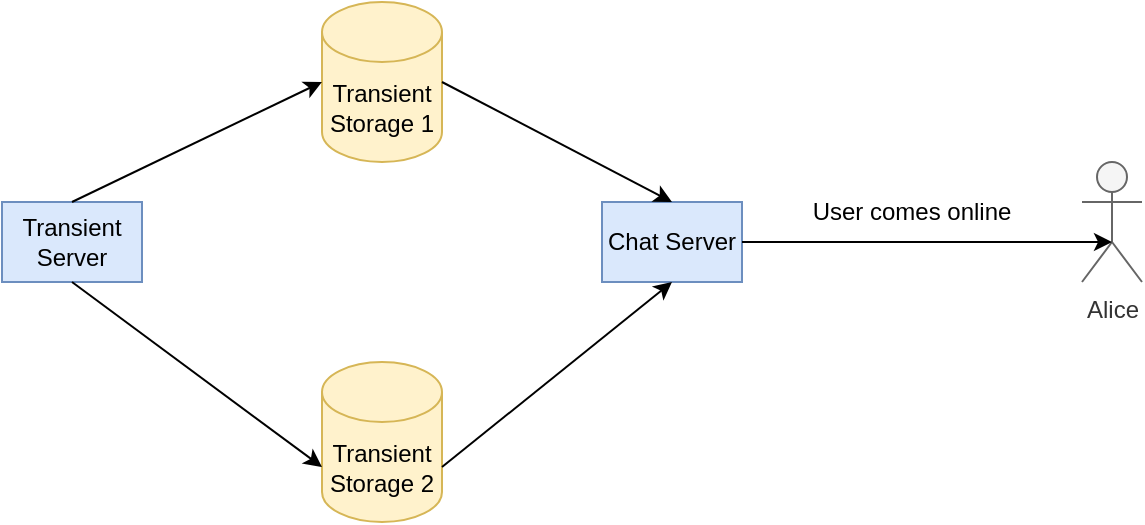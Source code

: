 <mxfile version="15.5.9" type="github">
  <diagram id="FXji6WVXrqAA5cYy3U6J" name="Page-1">
    <mxGraphModel dx="782" dy="392" grid="1" gridSize="10" guides="1" tooltips="1" connect="1" arrows="1" fold="1" page="1" pageScale="1" pageWidth="850" pageHeight="1100" math="0" shadow="0">
      <root>
        <mxCell id="0" />
        <mxCell id="1" parent="0" />
        <mxCell id="m-s2n8BCU-IRSLtXHgnn-1" value="Transient Server" style="rounded=0;whiteSpace=wrap;html=1;fillColor=#dae8fc;strokeColor=#6c8ebf;" vertex="1" parent="1">
          <mxGeometry x="140" y="120" width="70" height="40" as="geometry" />
        </mxCell>
        <mxCell id="m-s2n8BCU-IRSLtXHgnn-2" value="Chat Server" style="rounded=0;whiteSpace=wrap;html=1;fillColor=#dae8fc;strokeColor=#6c8ebf;" vertex="1" parent="1">
          <mxGeometry x="440" y="120" width="70" height="40" as="geometry" />
        </mxCell>
        <mxCell id="m-s2n8BCU-IRSLtXHgnn-3" value="Transient Storage 1" style="shape=cylinder3;whiteSpace=wrap;html=1;boundedLbl=1;backgroundOutline=1;size=15;fillColor=#fff2cc;strokeColor=#d6b656;" vertex="1" parent="1">
          <mxGeometry x="300" y="20" width="60" height="80" as="geometry" />
        </mxCell>
        <mxCell id="m-s2n8BCU-IRSLtXHgnn-4" value="Transient Storage 2" style="shape=cylinder3;whiteSpace=wrap;html=1;boundedLbl=1;backgroundOutline=1;size=15;fillColor=#fff2cc;strokeColor=#d6b656;" vertex="1" parent="1">
          <mxGeometry x="300" y="200" width="60" height="80" as="geometry" />
        </mxCell>
        <mxCell id="m-s2n8BCU-IRSLtXHgnn-5" value="" style="endArrow=classic;html=1;rounded=0;exitX=0.5;exitY=0;exitDx=0;exitDy=0;entryX=0;entryY=0.5;entryDx=0;entryDy=0;entryPerimeter=0;" edge="1" parent="1" source="m-s2n8BCU-IRSLtXHgnn-1" target="m-s2n8BCU-IRSLtXHgnn-3">
          <mxGeometry width="50" height="50" relative="1" as="geometry">
            <mxPoint x="370" y="230" as="sourcePoint" />
            <mxPoint x="420" y="180" as="targetPoint" />
          </mxGeometry>
        </mxCell>
        <mxCell id="m-s2n8BCU-IRSLtXHgnn-6" value="" style="endArrow=classic;html=1;rounded=0;exitX=0.5;exitY=1;exitDx=0;exitDy=0;entryX=0;entryY=0;entryDx=0;entryDy=52.5;entryPerimeter=0;" edge="1" parent="1" source="m-s2n8BCU-IRSLtXHgnn-1" target="m-s2n8BCU-IRSLtXHgnn-4">
          <mxGeometry width="50" height="50" relative="1" as="geometry">
            <mxPoint x="185" y="130" as="sourcePoint" />
            <mxPoint x="310" y="70" as="targetPoint" />
          </mxGeometry>
        </mxCell>
        <mxCell id="m-s2n8BCU-IRSLtXHgnn-7" value="" style="endArrow=classic;html=1;rounded=0;exitX=1;exitY=0;exitDx=0;exitDy=52.5;entryX=0.5;entryY=1;entryDx=0;entryDy=0;exitPerimeter=0;" edge="1" parent="1" source="m-s2n8BCU-IRSLtXHgnn-4" target="m-s2n8BCU-IRSLtXHgnn-2">
          <mxGeometry width="50" height="50" relative="1" as="geometry">
            <mxPoint x="185" y="170" as="sourcePoint" />
            <mxPoint x="310" y="262.5" as="targetPoint" />
          </mxGeometry>
        </mxCell>
        <mxCell id="m-s2n8BCU-IRSLtXHgnn-8" value="" style="endArrow=classic;html=1;rounded=0;exitX=1;exitY=0.5;exitDx=0;exitDy=0;entryX=0.5;entryY=0;entryDx=0;entryDy=0;exitPerimeter=0;" edge="1" parent="1" source="m-s2n8BCU-IRSLtXHgnn-3" target="m-s2n8BCU-IRSLtXHgnn-2">
          <mxGeometry width="50" height="50" relative="1" as="geometry">
            <mxPoint x="195" y="180" as="sourcePoint" />
            <mxPoint x="320" y="272.5" as="targetPoint" />
          </mxGeometry>
        </mxCell>
        <mxCell id="m-s2n8BCU-IRSLtXHgnn-9" value="Alice" style="shape=umlActor;verticalLabelPosition=bottom;verticalAlign=top;html=1;outlineConnect=0;fillColor=#f5f5f5;fontColor=#333333;strokeColor=#666666;" vertex="1" parent="1">
          <mxGeometry x="680" y="100" width="30" height="60" as="geometry" />
        </mxCell>
        <mxCell id="m-s2n8BCU-IRSLtXHgnn-10" value="" style="endArrow=classic;html=1;rounded=0;exitX=1;exitY=0.5;exitDx=0;exitDy=0;" edge="1" parent="1" source="m-s2n8BCU-IRSLtXHgnn-2">
          <mxGeometry width="50" height="50" relative="1" as="geometry">
            <mxPoint x="370" y="262.5" as="sourcePoint" />
            <mxPoint x="695" y="140" as="targetPoint" />
          </mxGeometry>
        </mxCell>
        <mxCell id="m-s2n8BCU-IRSLtXHgnn-11" value="User comes online" style="text;html=1;strokeColor=none;fillColor=none;align=center;verticalAlign=middle;whiteSpace=wrap;rounded=0;" vertex="1" parent="1">
          <mxGeometry x="520" y="110" width="150" height="30" as="geometry" />
        </mxCell>
      </root>
    </mxGraphModel>
  </diagram>
</mxfile>
